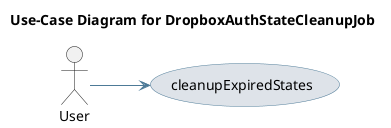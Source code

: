 @startuml
skinparam usecase {
 BackgroundColor #DEE3E9 
 BorderColor #4D7A97 
 ArrowColor #4D7A97 
}
left to right direction
title Use-Case Diagram for DropboxAuthStateCleanupJob

actor User
usecase "cleanupExpiredStates" as UC_cleanupExpiredStates
User --> UC_cleanupExpiredStates
@enduml